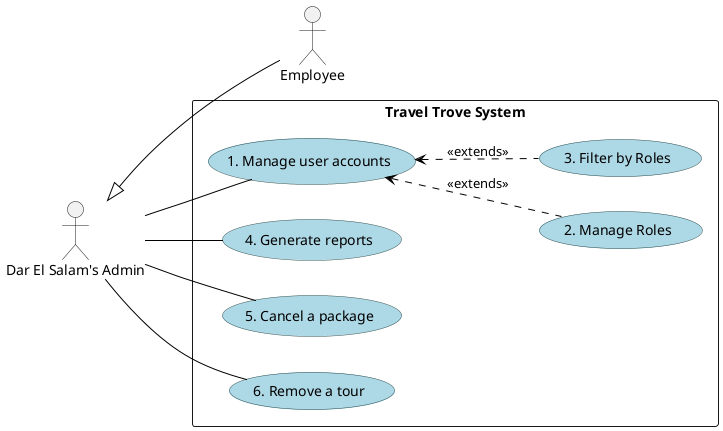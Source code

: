 @startuml

left to right direction

skinparam usecase {
    BackgroundColor lightblue
    BorderColor DarkSlateGray
    ArrowColor Black
}

actor "Dar El Salam's Admin" as Admin

rectangle "Travel Trove System" {

    usecase "1. Manage user accounts"
    usecase "2. Manage Roles"
    usecase "3. Filter by Roles"
    usecase "4. Generate reports"
    usecase "5. Cancel a package"
    usecase "6. Remove a tour"

}

"1. Manage user accounts" <.. "2. Manage Roles" : <<extends>>
"1. Manage user accounts" <.. "3. Filter by Roles" : <<extends>>
Admin <|-- Employee
Admin -- "1. Manage user accounts"
Admin -- "4. Generate reports"
Admin -- "5. Cancel a package"
Admin -- "6. Remove a tour"


@enduml